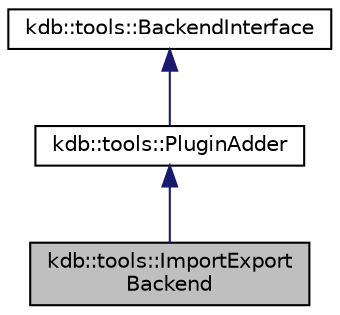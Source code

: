 digraph "kdb::tools::ImportExportBackend"
{
  edge [fontname="Helvetica",fontsize="10",labelfontname="Helvetica",labelfontsize="10"];
  node [fontname="Helvetica",fontsize="10",shape=record];
  Node0 [label="kdb::tools::ImportExport\lBackend",height=0.2,width=0.4,color="black", fillcolor="grey75", style="filled", fontcolor="black"];
  Node1 -> Node0 [dir="back",color="midnightblue",fontsize="10",style="solid"];
  Node1 [label="kdb::tools::PluginAdder",height=0.2,width=0.4,color="black", fillcolor="white", style="filled",URL="$classkdb_1_1tools_1_1PluginAdder.html",tooltip="Adds plugins in a generic map. "];
  Node2 -> Node1 [dir="back",color="midnightblue",fontsize="10",style="solid"];
  Node2 [label="kdb::tools::BackendInterface",height=0.2,width=0.4,color="black", fillcolor="white", style="filled",URL="$classkdb_1_1tools_1_1BackendInterface.html",tooltip="Minimal interface to add plugins. "];
}
